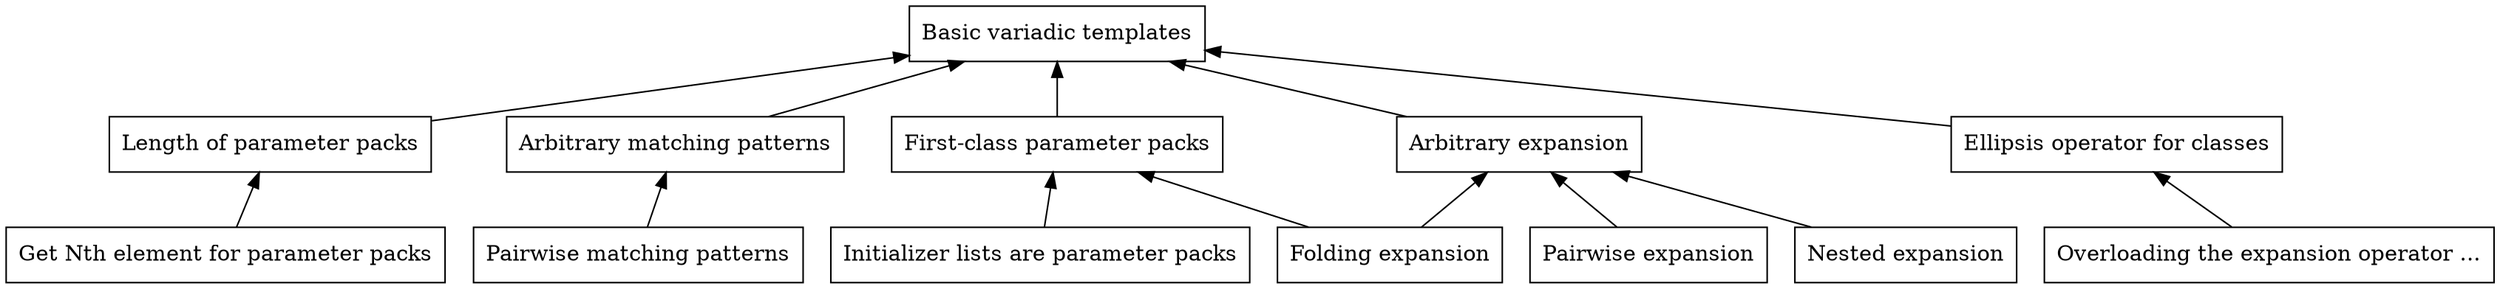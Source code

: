 digraph vt_deps {
#  size="6,6";
  node [shape="rectangle"];
  edge [dir="back"];  

  BasicVariadics [label="Basic variadic templates"];
  FirstClassPP [label="First-class parameter packs"];
  Initializers [label="Initializer lists are parameter packs"];

  LengthOfPP [label="Length of parameter packs"];
  NthElement [label="Get Nth element for parameter packs"];

  ArbitraryMatching [label="Arbitrary matching patterns"];
  PairwiseMatching [label="Pairwise matching patterns"];
  ArbitraryExpansion [label="Arbitrary expansion"];
  NestedExpansion [label="Nested expansion"];
  PairwiseExpansion [label="Pairwise expansion"]; 
  FoldingExpansion [label="Folding expansion"];

  EllipsisForClasses [label="Ellipsis operator for classes"];
  OverloadingEllipsis [label="Overloading the expansion operator ..."];

  BasicVariadics -> FirstClassPP;
  FirstClassPP -> Initializers;

  BasicVariadics -> LengthOfPP;
  LengthOfPP -> NthElement;

  BasicVariadics -> ArbitraryMatching;
  ArbitraryMatching -> PairwiseMatching;

  BasicVariadics -> EllipsisForClasses;
  EllipsisForClasses -> OverloadingEllipsis;

  BasicVariadics -> ArbitraryExpansion;
  ArbitraryExpansion -> NestedExpansion;
  ArbitraryExpansion -> PairwiseExpansion;
  ArbitraryExpansion -> FoldingExpansion;
  FirstClassPP -> FoldingExpansion;
}